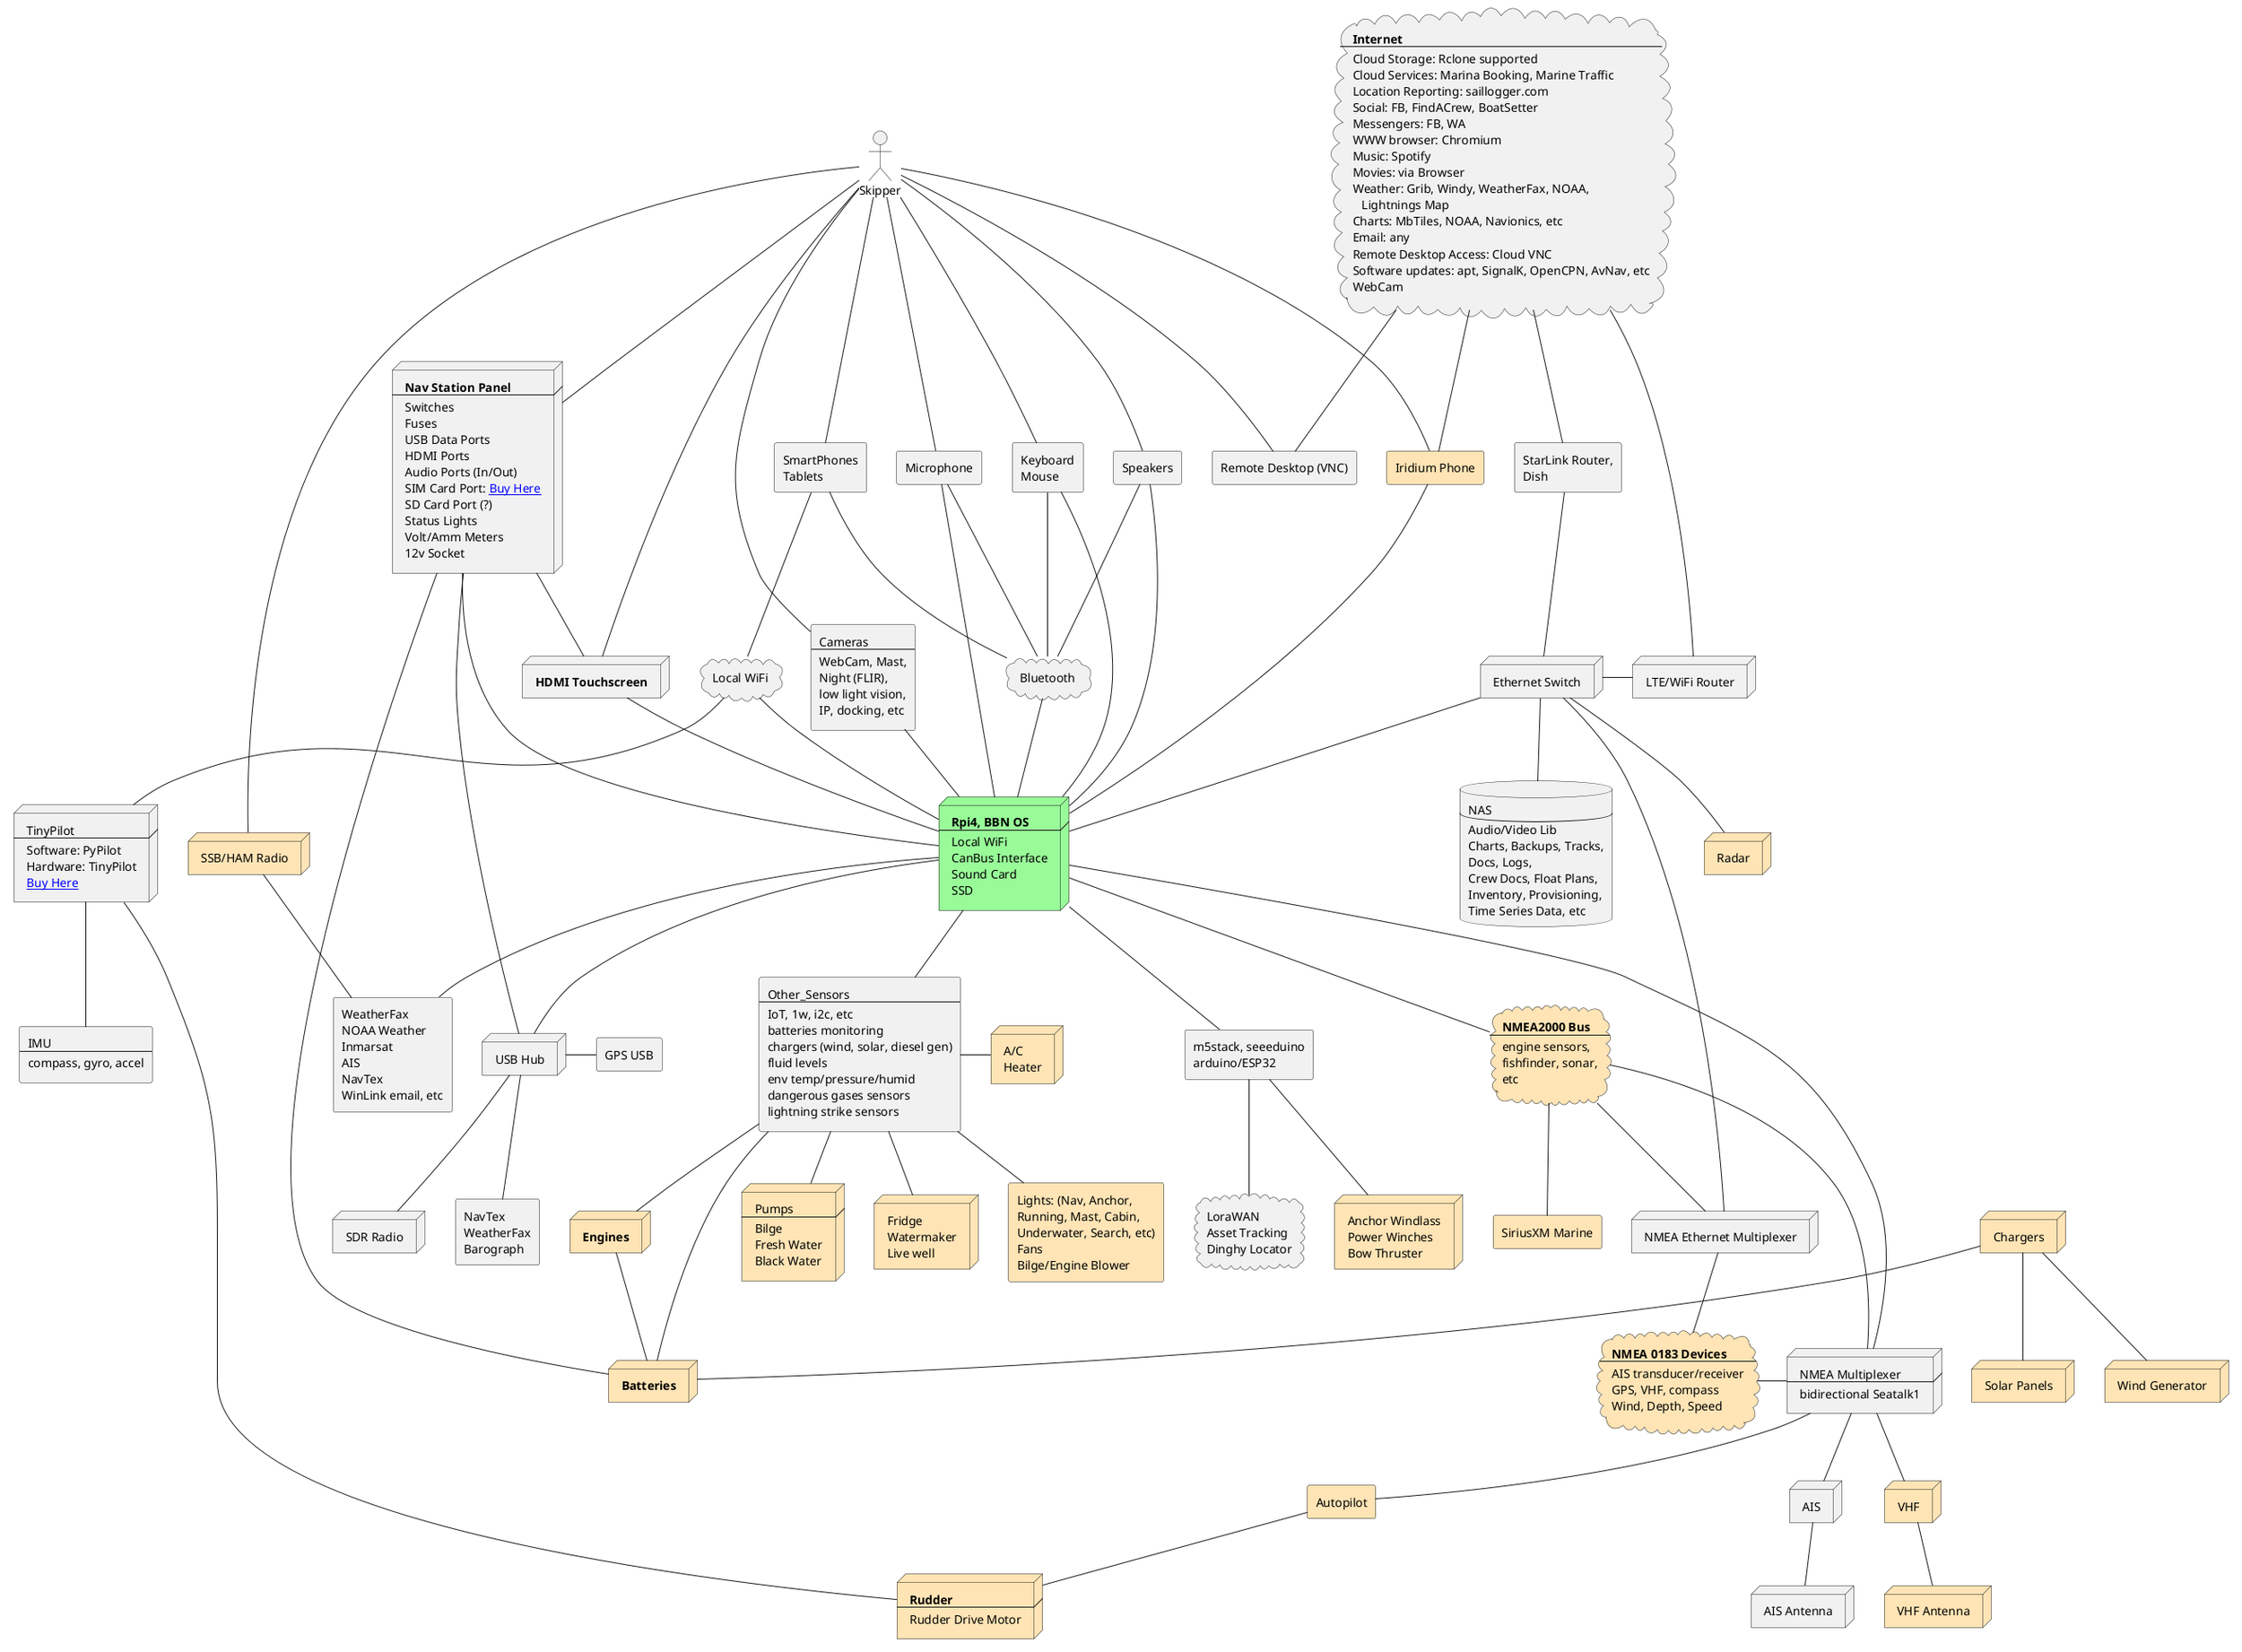 @startuml

actor Skipper [
 Skipper
]

node Panel [
 <b>Nav Station Panel
 ----
 Switches
 Fuses
 USB Data Ports
 HDMI Ports
 Audio Ports (In/Out)
 SIM Card Port: [[https://www.data-alliance.net/cable-gland-for-fiber-usb-sim-terminal-block-waterproof-ip67-feed-thru/ Buy Here]]
 SD Card Port (?)
 Status Lights
 Volt/Amm Meters
 12v Socket
]

node Batteries #moccasin [
 <b>Batteries
]

node Chargers #moccasin [
 Chargers
]

node Engines #moccasin [
 <b>Engines
]

node Antenna_VHF #moccasin [
  VHF Antenna
]

node AIS [
  AIS
]

node Antenna_AIS [
  AIS Antenna
]

node Solar_Pan #moccasin [
  Solar Panels
]

node Wind_Gen #moccasin [
  Wind Generator
]

node RPI #palegreen [
 <b>Rpi4, BBN OS
 ----
 Local WiFi
 CanBus Interface
 Sound Card
 SSD
]

rectangle GPS [
 GPS USB
]

rectangle IMU [
 IMU
 ----
 compass, gyro, accel
]

cloud NMEA_2000 #moccasin [
 <b>NMEA2000 Bus
 ----
 engine sensors,
 fishfinder, sonar,
 etc
]

node NMEA_Mux [
 NMEA Multiplexer
 ----
 bidirectional Seatalk1
]

node NMEA_Eth_Mux [
 NMEA Ethernet Multiplexer
]

cloud NMEA_0183 #moccasin [
 <b>NMEA 0183 Devices
 ----
 AIS transducer/receiver
 GPS, VHF, compass
 Wind, Depth, Speed
]

rectangle AP #moccasin [
 Autopilot
]

node Eth_Hub [
 Ethernet Switch
]

node USB_Hub [
 USB Hub
]

node Router [
 LTE/WiFi Router
]

rectangle Dish_Router [
 StarLink Router,
 Dish
]

node Radar #moccasin [
 Radar
]

node Touchscreen [
 <b>HDMI Touchscreen
]

rectangle Speakers [
 Speakers
]

rectangle Mic [
 Microphone
]

rectangle Cameras [
 Cameras
 ----
 WebCam, Mast,
 Night (FLIR),
 low light vision,
 IP, docking, etc
]

node SDR [
 SDR Radio
]

node SSB #moccasin [
 SSB/HAM Radio
]

cloud WiFi_Local [
 Local WiFi
]

cloud Bluetooth [
 Bluetooth
]

rectangle Iridium #moccasin [
 Iridium Phone
]

rectangle Other_Sensors [
 Other_Sensors
 ----
 IoT, 1w, i2c, etc
 batteries monitoring
 chargers (wind, solar, diesel gen)
 fluid levels
 env temp/pressure/humid
 dangerous gases sensors
 lightning strike sensors
]

rectangle Remote_Desktop [
 Remote Desktop (VNC)
]

node VHF #moccasin [
 VHF
]

node AC #moccasin [
 A/C
 Heater
]

node Pumps #moccasin [
 Pumps
 ----
 Bilge
 Fresh Water
 Black Water
]

node Fridge #moccasin [
 Fridge
 Watermaker
 Live well
]

rectangle Lights_Fans #moccasin [
 Lights: (Nav, Anchor,
 Running, Mast, Cabin,
 Underwater, Search, etc)
 Fans
 Bilge/Engine Blower
]

rectangle Keyboard_Mouse [
 Keyboard
 Mouse
]

rectangle Weather [
 NavTex
 WeatherFax
 Barograph
]

rectangle SiriusXM #moccasin [
 SiriusXM Marine
]

rectangle SmartPhone [
 SmartPhones
 Tablets
]

database NAS [
 NAS
 ----
 Audio/Video Lib
 Charts, Backups, Tracks,
 Docs, Logs,
 Crew Docs, Float Plans,
 Inventory, Provisioning,
 Time Series Data, etc
]

node Winches #moccasin [
 Anchor Windlass
 Power Winches
 Bow Thruster
]

cloud Cloud_Internet [
 <b>Internet
 ----
 Cloud Storage: Rclone supported
 Cloud Services: Marina Booking, Marine Traffic
 Location Reporting: saillogger.com
 Social: FB, FindACrew, BoatSetter
 Messengers: FB, WA
 WWW browser: Chromium
 Music: Spotify
 Movies: via Browser
 Weather: Grib, Windy, WeatherFax, NOAA,
    Lightnings Map
 Charts: MbTiles, NOAA, Navionics, etc
 Email: any
 Remote Desktop Access: Cloud VNC
 Software updates: apt, SignalK, OpenCPN, AvNav, etc
 WebCam
]

cloud Lora [
 LoraWAN
 Asset Tracking
 Dinghy Locator
]

rectangle Esp32 [
 m5stack, seeeduino
 arduino/ESP32
]

rectangle Radio_Data [
 WeatherFax
 NOAA Weather
 Inmarsat
 AIS
 NavTex
 WinLink email, etc
]

node AP_2 [
 TinyPilot
 ---
 Software: PyPilot
 Hardware: TinyPilot
 [[https://pypilot.org/store Buy Here]]
]

node Rudder #moccasin [
 <b>Rudder
 ----
 Rudder Drive Motor
]

RPI -- NMEA_2000
RPI -- NMEA_Mux
RPI -u- Eth_Hub
RPI -- USB_Hub
RPI -u- Touchscreen
RPI -u- Cameras
RPI -u- Speakers
RPI -u- Mic
RPI -u- Iridium
RPI -- Other_Sensors
RPI -d- Esp32
RPI -u- WiFi_Local
RPI -u- Keyboard_Mouse
RPI -l- Panel

Radio_Data -u- RPI
Radio_Data -u- SSB

Bluetooth -u- Speakers
Bluetooth -u- Keyboard_Mouse
Bluetooth -u- Mic
Bluetooth -u- SmartPhone
Bluetooth -r- RPI

Panel -- Touchscreen
Panel -- USB_Hub
Panel -- Batteries

SmartPhone -- WiFi_Local
AP_2 -u- WiFi_Local

NMEA_2000 -- SiriusXM
NMEA_2000 -- NMEA_Mux
NMEA_2000 -- NMEA_Eth_Mux

VHF -u- NMEA_Mux
AIS -u- NMEA_Mux

Eth_Hub -r- Router
Eth_Hub -- Radar
Eth_Hub -- NAS
Eth_Hub -- NMEA_Eth_Mux
Eth_Hub -u- Dish_Router

USB_Hub -- SDR
USB_Hub -- Weather
USB_Hub -r- GPS

Other_Sensors -r- AC
Other_Sensors -- Fridge
Other_Sensors -- Lights_Fans
Other_Sensors -- Pumps

NMEA_Mux -l- NMEA_0183
NMEA_Eth_Mux -- NMEA_0183
NMEA_Mux -- AP

AP -- Rudder
AP_2 -- Rudder
AP_2 -- IMU

Esp32 -- Lora
Esp32 -- Winches

Cloud_Internet -- Dish_Router
Cloud_Internet -- Router
Cloud_Internet -- Iridium
Cloud_Internet -- Remote_Desktop

Skipper -- Touchscreen
Skipper -- Speakers
Skipper -- Mic
Skipper -- Cameras
Skipper -- Iridium
Skipper -- SSB
Skipper -- SmartPhone
Skipper -- Keyboard_Mouse
Skipper -- Remote_Desktop
Skipper -- Panel

Chargers -- Solar_Pan
Chargers -- Batteries
Chargers -- Wind_Gen
Engines -- Batteries

VHF -- Antenna_VHF
AIS -- Antenna_AIS

Other_Sensors -- Engines
Other_Sensors -- Batteries

@enduml
